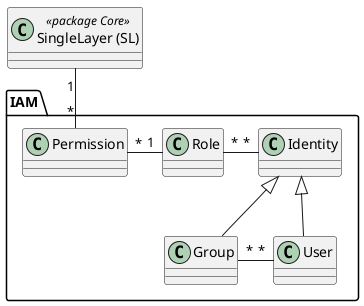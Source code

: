@startuml
package IAM {
class "Identity" as ident
class "Group" as grp
class "User" as usr
class "Role" as role
class "Permission" as perm

ident <|-- grp
ident <|-- usr

perm "*" -right- "1" role
role "*" -right- "*" ident
grp "*" -right- "*" usr
}

class "SingleLayer (SL)" as sl << package Core >>
sl "1" -- "*" perm
@enduml